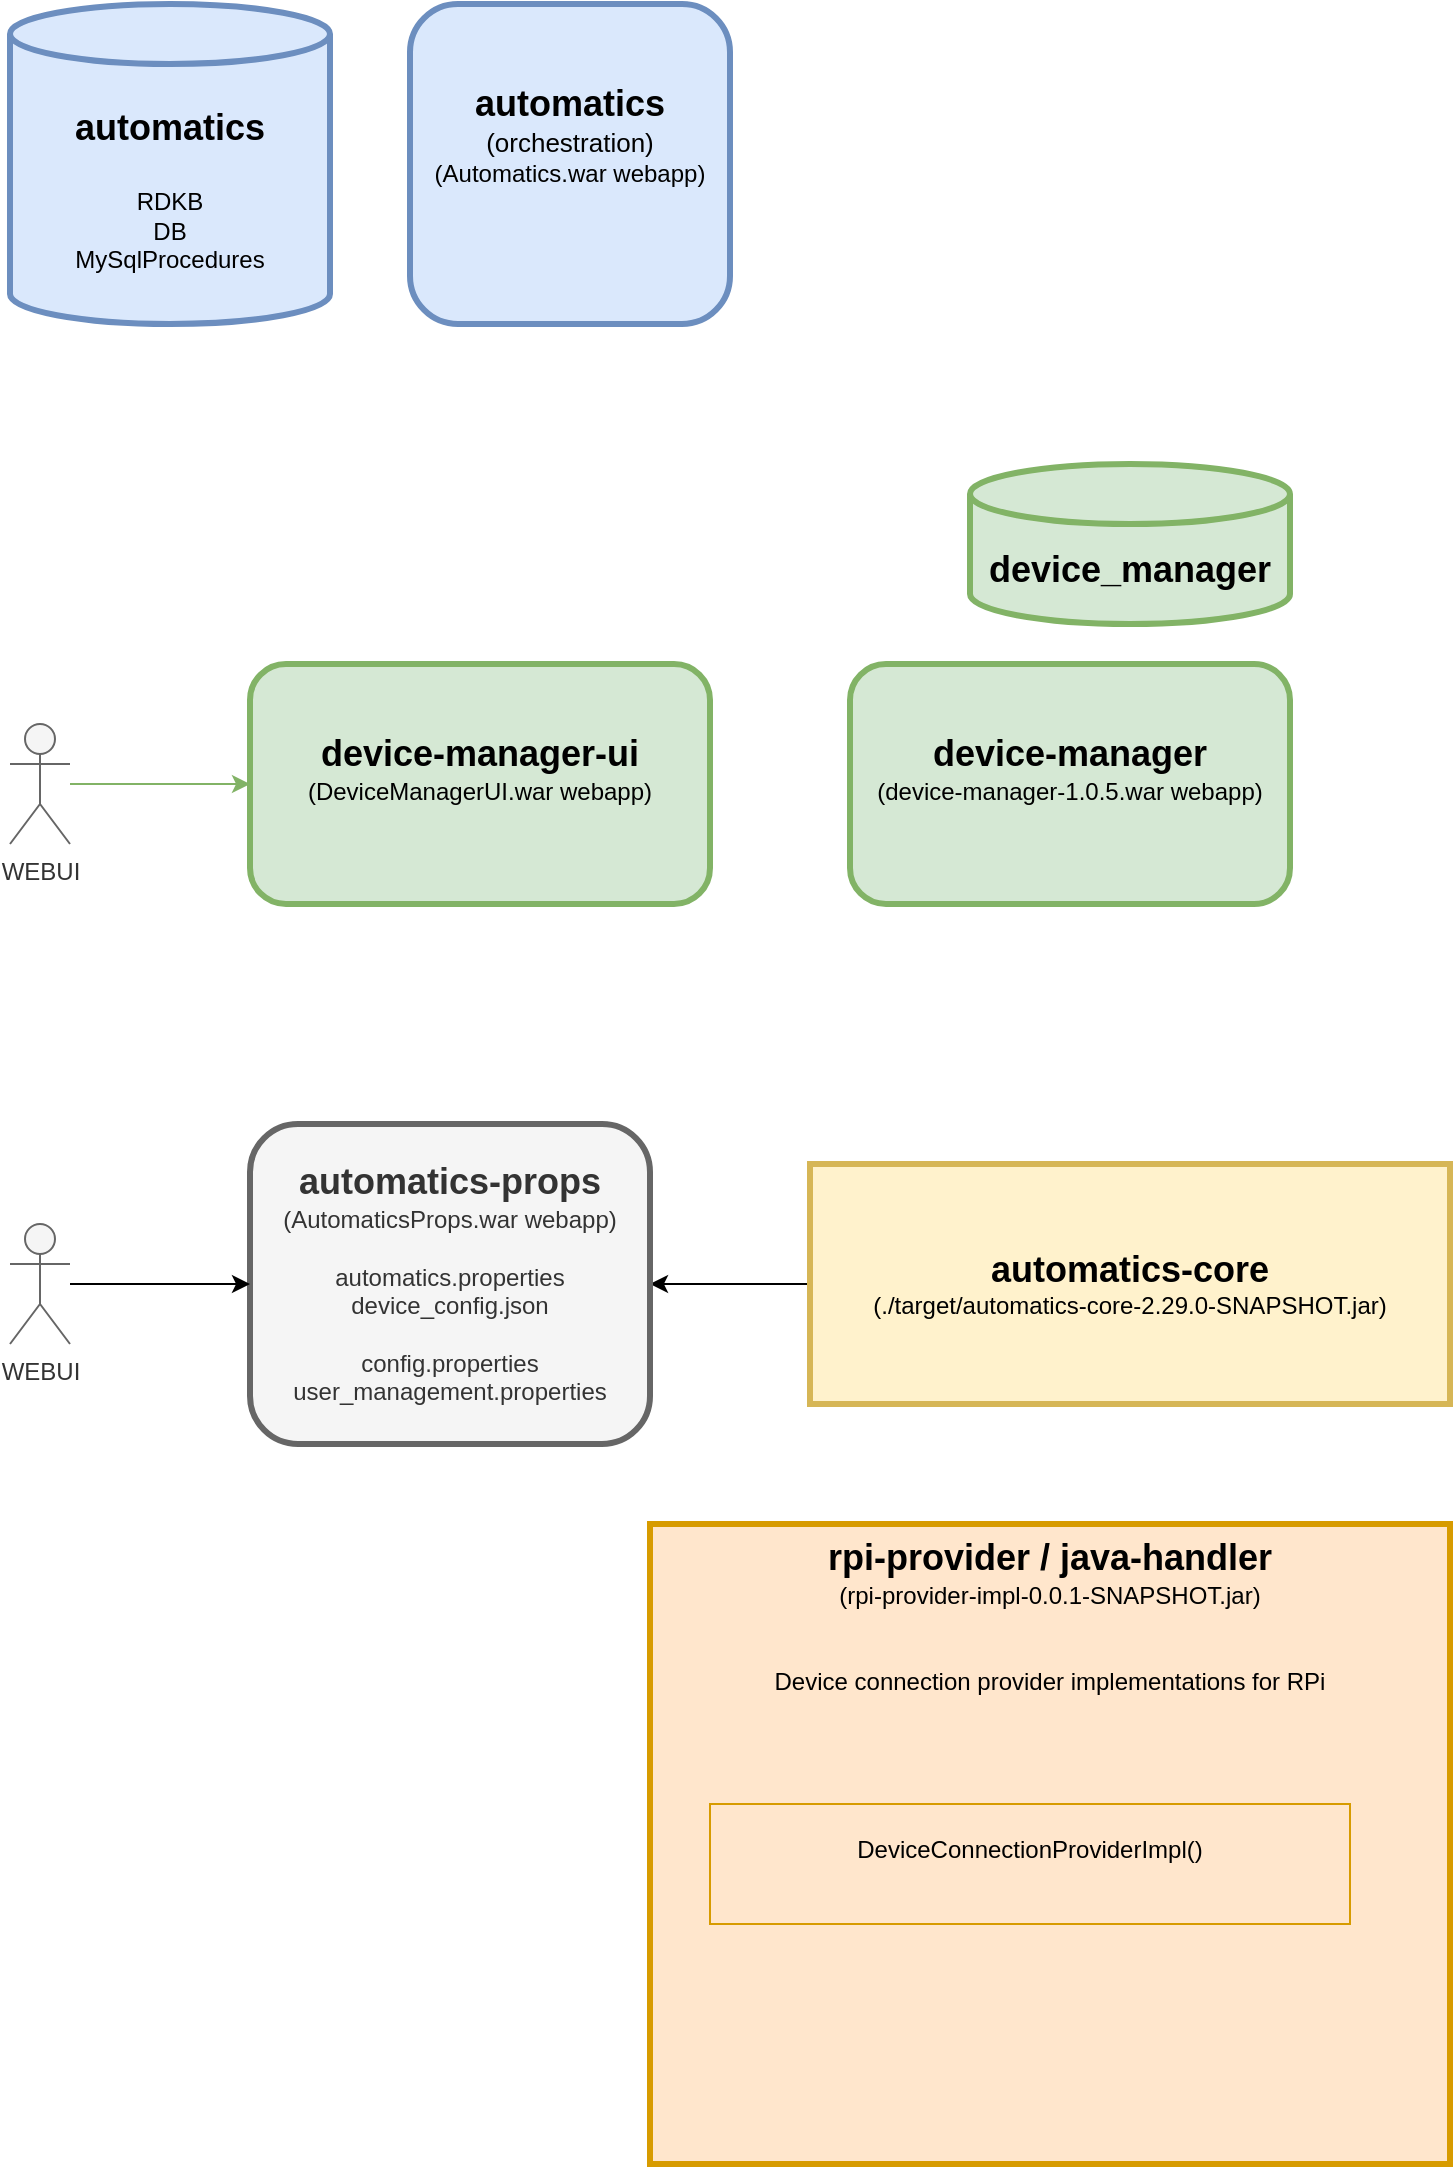 <mxfile version="26.0.16">
  <diagram name="Page-1" id="lpUnfm5_lNVP8Nxv4EvT">
    <mxGraphModel dx="2963" dy="1271" grid="1" gridSize="10" guides="1" tooltips="1" connect="1" arrows="1" fold="1" page="1" pageScale="1" pageWidth="850" pageHeight="1100" math="0" shadow="0">
      <root>
        <mxCell id="0" />
        <mxCell id="1" parent="0" />
        <mxCell id="MTEvVDYGK0sBAC2YNGp0-1" value="&lt;font style=&quot;font-size: 16px;&quot;&gt;&lt;b style=&quot;font-size: 18px;&quot;&gt;device_manager&lt;/b&gt;&lt;/font&gt;" style="shape=cylinder3;whiteSpace=wrap;html=1;boundedLbl=1;backgroundOutline=1;size=15;fillColor=#d5e8d4;strokeColor=#82b366;strokeWidth=3;" parent="1" vertex="1">
          <mxGeometry x="-320" y="270" width="160" height="80" as="geometry" />
        </mxCell>
        <mxCell id="MTEvVDYGK0sBAC2YNGp0-2" value="&lt;font style=&quot;font-size: 16px;&quot;&gt;&lt;b style=&quot;font-size: 18px;&quot;&gt;automatics&lt;/b&gt;&lt;/font&gt;&lt;div&gt;&lt;span style=&quot;font-size: 16px;&quot;&gt;&lt;b&gt;&lt;br&gt;&lt;/b&gt;&lt;/span&gt;&lt;div&gt;RDKB&lt;/div&gt;&lt;div&gt;DB&lt;/div&gt;&lt;div&gt;&lt;span style=&quot;background-color: initial;&quot;&gt;MySqlProcedures&lt;/span&gt;&lt;/div&gt;&lt;/div&gt;" style="shape=cylinder3;whiteSpace=wrap;html=1;boundedLbl=1;backgroundOutline=1;size=15;fillColor=#dae8fc;strokeColor=#6c8ebf;strokeWidth=3;" parent="1" vertex="1">
          <mxGeometry x="-800" y="40" width="160" height="160" as="geometry" />
        </mxCell>
        <mxCell id="5eYZc-xgGTxoTWhnLy-0-2" value="" style="edgeStyle=orthogonalEdgeStyle;rounded=0;orthogonalLoop=1;jettySize=auto;html=1;exitX=0;exitY=0.5;exitDx=0;exitDy=0;" edge="1" parent="1" source="MTEvVDYGK0sBAC2YNGp0-7" target="MTEvVDYGK0sBAC2YNGp0-3">
          <mxGeometry relative="1" as="geometry">
            <mxPoint x="-350" y="-20" as="targetPoint" />
            <Array as="points" />
          </mxGeometry>
        </mxCell>
        <mxCell id="MTEvVDYGK0sBAC2YNGp0-3" value="&lt;font style=&quot;font-size: 18px;&quot;&gt;&lt;b&gt;automatics-props&lt;/b&gt;&lt;/font&gt;&lt;div&gt;(AutomaticsProps.war webapp)&lt;/div&gt;&lt;div&gt;&lt;br&gt;&lt;/div&gt;&lt;div&gt;automatics.properties&lt;br&gt;&lt;/div&gt;&lt;div&gt;device_config.json&lt;br&gt;&lt;/div&gt;&lt;div&gt;&lt;br&gt;&lt;/div&gt;&lt;div&gt;config.properties&lt;/div&gt;&lt;div&gt;user_management.properties&lt;br&gt;&lt;/div&gt;" style="rounded=1;whiteSpace=wrap;html=1;fillColor=#f5f5f5;fontColor=#333333;strokeColor=#666666;strokeWidth=3;" parent="1" vertex="1">
          <mxGeometry x="-680" y="600" width="200" height="160" as="geometry" />
        </mxCell>
        <mxCell id="MTEvVDYGK0sBAC2YNGp0-4" value="&lt;font style=&quot;font-size: 18px;&quot;&gt;&lt;b&gt;automatics&lt;/b&gt;&lt;/font&gt;&lt;div&gt;&lt;font style=&quot;font-size: 13px;&quot;&gt;(orchestration)&lt;/font&gt;&lt;br&gt;&lt;div&gt;(Automatics.war webapp)&lt;br&gt;&lt;/div&gt;&lt;div&gt;&lt;br&gt;&lt;/div&gt;&lt;div&gt;&lt;br&gt;&lt;/div&gt;&lt;/div&gt;" style="rounded=1;whiteSpace=wrap;html=1;fillColor=#dae8fc;strokeColor=#6c8ebf;strokeWidth=3;" parent="1" vertex="1">
          <mxGeometry x="-600" y="40" width="160" height="160" as="geometry" />
        </mxCell>
        <mxCell id="MTEvVDYGK0sBAC2YNGp0-5" value="&lt;font style=&quot;font-size: 18px;&quot;&gt;&lt;b&gt;device-manager&lt;/b&gt;&lt;/font&gt;&lt;div&gt;(device-manager-1.0.5.war webapp)&lt;br&gt;&lt;/div&gt;&lt;div&gt;&lt;br&gt;&lt;/div&gt;" style="rounded=1;whiteSpace=wrap;html=1;fillColor=#d5e8d4;strokeColor=#82b366;strokeWidth=3;" parent="1" vertex="1">
          <mxGeometry x="-380" y="370" width="220" height="120" as="geometry" />
        </mxCell>
        <mxCell id="MTEvVDYGK0sBAC2YNGp0-6" value="&lt;font style=&quot;font-size: 18px;&quot;&gt;&lt;b&gt;device-manager-ui&lt;/b&gt;&lt;/font&gt;&lt;div&gt;(DeviceManagerUI.war webapp)&lt;br&gt;&lt;/div&gt;&lt;div&gt;&lt;br&gt;&lt;/div&gt;" style="rounded=1;whiteSpace=wrap;html=1;fillColor=#d5e8d4;strokeColor=#82b366;strokeWidth=3;" parent="1" vertex="1">
          <mxGeometry x="-680" y="370" width="230" height="120" as="geometry" />
        </mxCell>
        <mxCell id="MTEvVDYGK0sBAC2YNGp0-7" value="&lt;font style=&quot;font-size: 18px;&quot;&gt;&lt;b&gt;automatics-core&lt;/b&gt;&lt;/font&gt;&lt;div&gt;(./target/automatics-core-2.29.0-SNAPSHOT.jar)&lt;/div&gt;" style="rounded=0;whiteSpace=wrap;html=1;strokeWidth=3;fillColor=#fff2cc;strokeColor=#d6b656;" parent="1" vertex="1">
          <mxGeometry x="-400" y="620" width="320" height="120" as="geometry" />
        </mxCell>
        <mxCell id="MTEvVDYGK0sBAC2YNGp0-8" value="&lt;font style=&quot;font-size: 18px;&quot;&gt;&lt;b&gt;rpi-provider / java-handler&lt;/b&gt;&lt;/font&gt;&lt;div&gt;(rpi-provider-impl-0.0.1-SNAPSHOT.jar)&lt;/div&gt;&lt;div&gt;&lt;br&gt;&lt;/div&gt;&lt;div&gt;&lt;br&gt;&lt;/div&gt;&lt;div&gt;Device connection provider implementations for RPi&lt;br&gt;&lt;/div&gt;" style="rounded=0;whiteSpace=wrap;html=1;fillColor=#ffe6cc;strokeColor=#d79b00;strokeWidth=3;verticalAlign=top;" parent="1" vertex="1">
          <mxGeometry x="-480" y="800" width="400" height="320" as="geometry" />
        </mxCell>
        <mxCell id="MTEvVDYGK0sBAC2YNGp0-10" value="DeviceConnectionProviderImpl()&lt;div&gt;&lt;br&gt;&lt;/div&gt;" style="rounded=0;whiteSpace=wrap;html=1;fillColor=#ffe6cc;strokeColor=#d79b00;strokeWidth=1;" parent="1" vertex="1">
          <mxGeometry x="-450" y="940" width="320" height="60" as="geometry" />
        </mxCell>
        <mxCell id="5eYZc-xgGTxoTWhnLy-0-5" value="" style="edgeStyle=orthogonalEdgeStyle;rounded=0;orthogonalLoop=1;jettySize=auto;html=1;" edge="1" parent="1" source="5eYZc-xgGTxoTWhnLy-0-3" target="MTEvVDYGK0sBAC2YNGp0-3">
          <mxGeometry relative="1" as="geometry">
            <mxPoint x="-715" y="680" as="targetPoint" />
          </mxGeometry>
        </mxCell>
        <mxCell id="5eYZc-xgGTxoTWhnLy-0-3" value="WEBUI" style="shape=umlActor;verticalLabelPosition=bottom;verticalAlign=top;html=1;outlineConnect=0;fillColor=#f5f5f5;fontColor=#333333;strokeColor=#666666;" vertex="1" parent="1">
          <mxGeometry x="-800" y="650" width="30" height="60" as="geometry" />
        </mxCell>
        <mxCell id="5eYZc-xgGTxoTWhnLy-0-8" value="" style="edgeStyle=orthogonalEdgeStyle;rounded=0;orthogonalLoop=1;jettySize=auto;html=1;fillColor=#d5e8d4;strokeColor=#82b366;" edge="1" parent="1" source="5eYZc-xgGTxoTWhnLy-0-7" target="MTEvVDYGK0sBAC2YNGp0-6">
          <mxGeometry relative="1" as="geometry" />
        </mxCell>
        <mxCell id="5eYZc-xgGTxoTWhnLy-0-7" value="WEBUI" style="shape=umlActor;verticalLabelPosition=bottom;verticalAlign=top;html=1;outlineConnect=0;fillColor=#f5f5f5;strokeColor=#666666;fontColor=#333333;" vertex="1" parent="1">
          <mxGeometry x="-800" y="400" width="30" height="60" as="geometry" />
        </mxCell>
      </root>
    </mxGraphModel>
  </diagram>
</mxfile>
